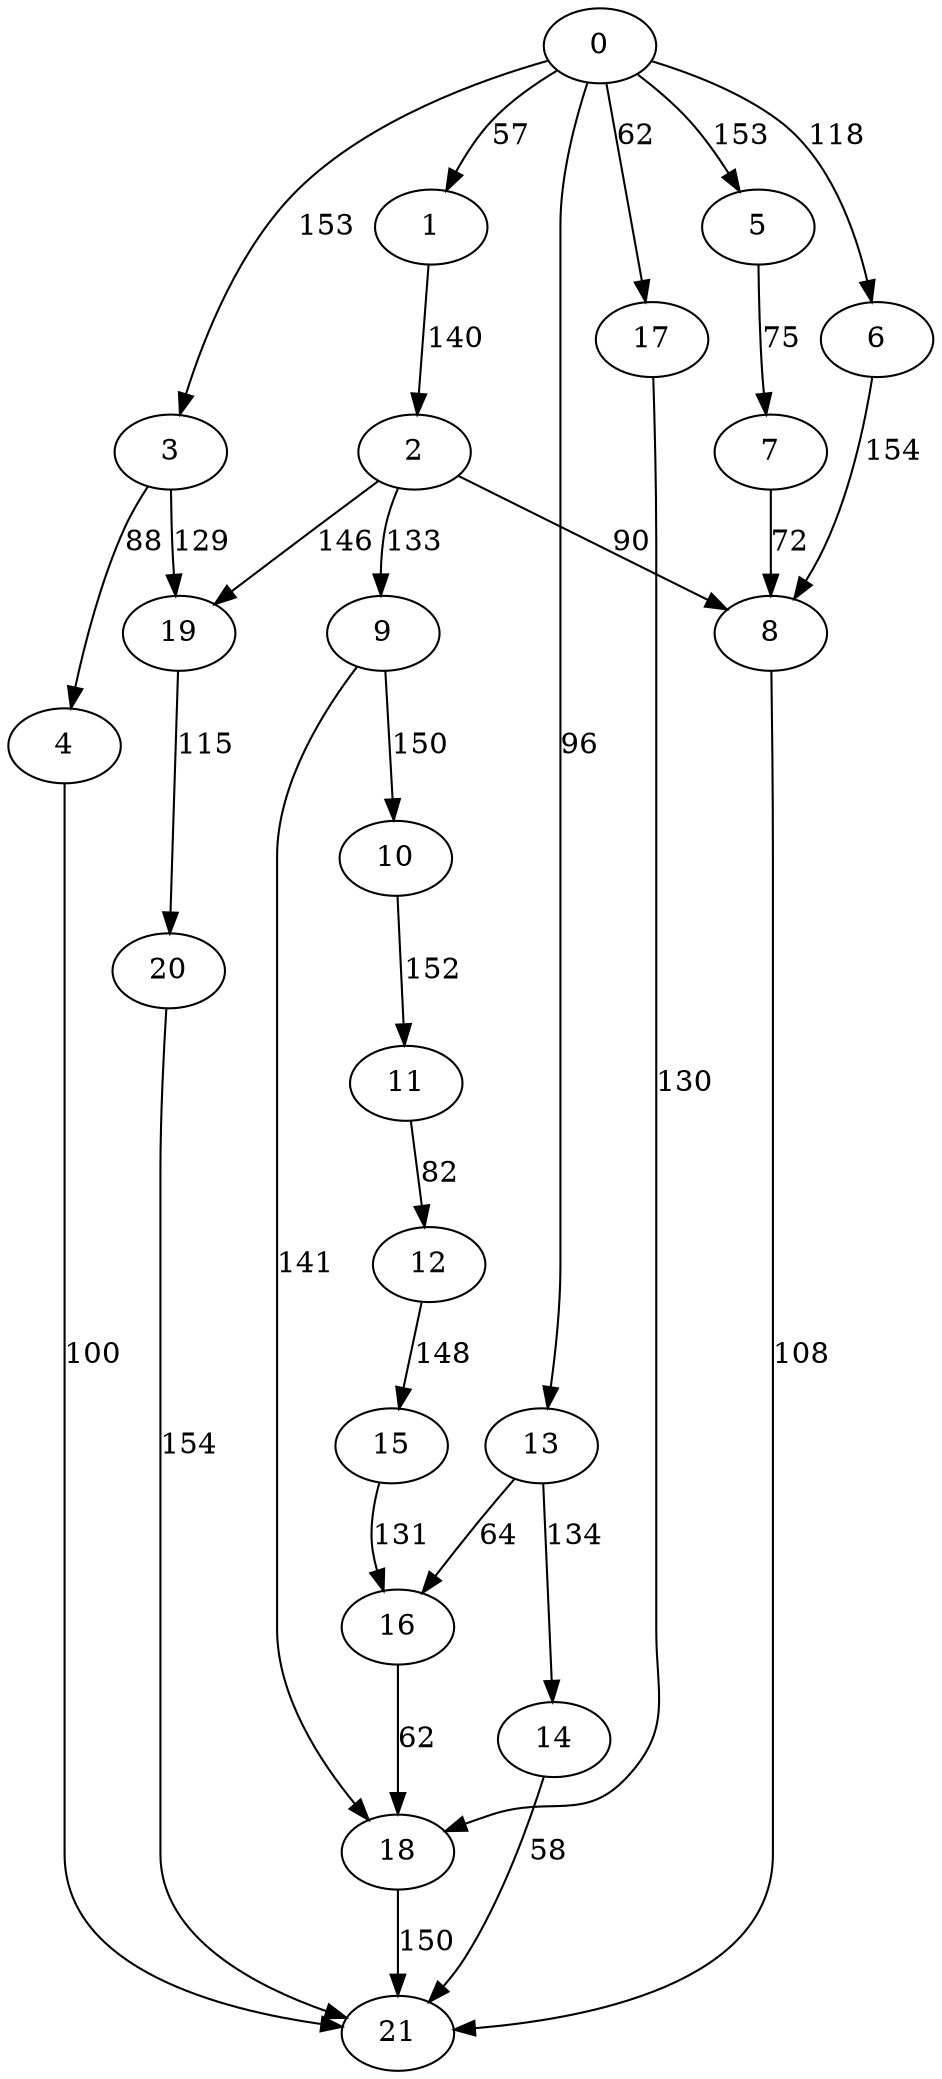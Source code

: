 digraph t20p6r5_7 {
0 -> 1 [ label = 57 ];
0 -> 3 [ label = 153 ];
0 -> 5 [ label = 153 ];
0 -> 6 [ label = 118 ];
0 -> 13 [ label = 96 ];
0 -> 17 [ label = 62 ];
1 -> 2 [ label = 140 ];
2 -> 8 [ label = 90 ];
2 -> 9 [ label = 133 ];
2 -> 19 [ label = 146 ];
3 -> 4 [ label = 88 ];
3 -> 19 [ label = 129 ];
4 -> 21 [ label = 100 ];
5 -> 7 [ label = 75 ];
6 -> 8 [ label = 154 ];
7 -> 8 [ label = 72 ];
8 -> 21 [ label = 108 ];
9 -> 10 [ label = 150 ];
9 -> 18 [ label = 141 ];
10 -> 11 [ label = 152 ];
11 -> 12 [ label = 82 ];
12 -> 15 [ label = 148 ];
13 -> 14 [ label = 134 ];
13 -> 16 [ label = 64 ];
14 -> 21 [ label = 58 ];
15 -> 16 [ label = 131 ];
16 -> 18 [ label = 62 ];
17 -> 18 [ label = 130 ];
18 -> 21 [ label = 150 ];
19 -> 20 [ label = 115 ];
20 -> 21 [ label = 154 ];
 }

